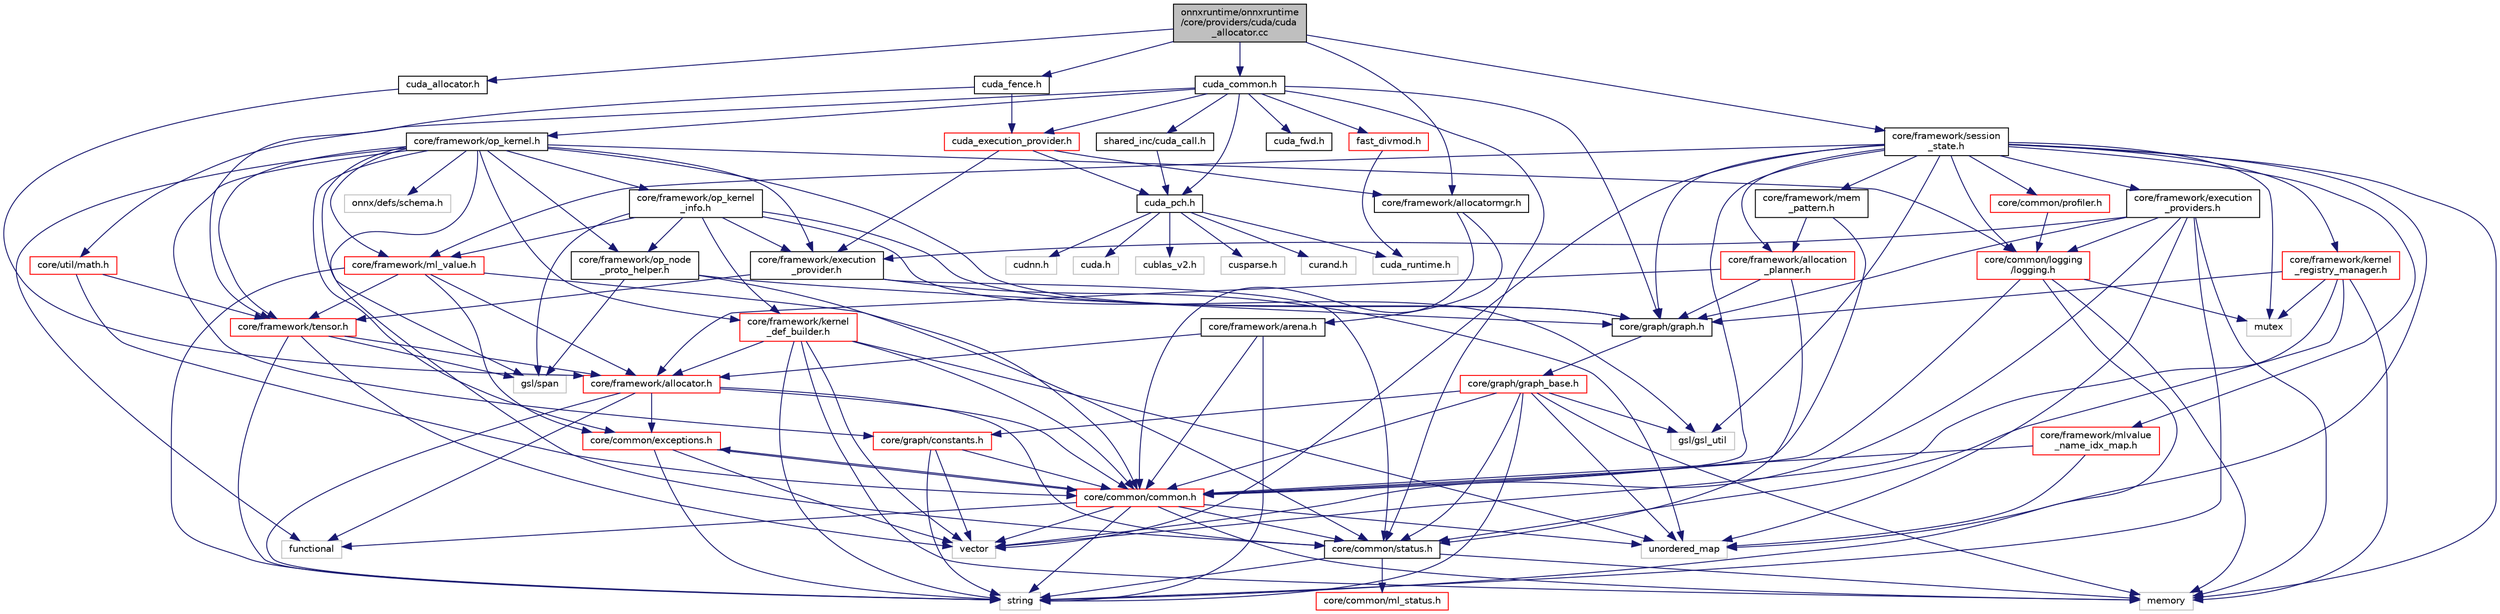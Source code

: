 digraph "onnxruntime/onnxruntime/core/providers/cuda/cuda_allocator.cc"
{
  edge [fontname="Helvetica",fontsize="10",labelfontname="Helvetica",labelfontsize="10"];
  node [fontname="Helvetica",fontsize="10",shape=record];
  Node0 [label="onnxruntime/onnxruntime\l/core/providers/cuda/cuda\l_allocator.cc",height=0.2,width=0.4,color="black", fillcolor="grey75", style="filled", fontcolor="black"];
  Node0 -> Node1 [color="midnightblue",fontsize="10",style="solid",fontname="Helvetica"];
  Node1 [label="cuda_common.h",height=0.2,width=0.4,color="black", fillcolor="white", style="filled",URL="$cuda__common_8h.html"];
  Node1 -> Node2 [color="midnightblue",fontsize="10",style="solid",fontname="Helvetica"];
  Node2 [label="cuda_pch.h",height=0.2,width=0.4,color="black", fillcolor="white", style="filled",URL="$cuda__pch_8h.html"];
  Node2 -> Node3 [color="midnightblue",fontsize="10",style="solid",fontname="Helvetica"];
  Node3 [label="cuda.h",height=0.2,width=0.4,color="grey75", fillcolor="white", style="filled"];
  Node2 -> Node4 [color="midnightblue",fontsize="10",style="solid",fontname="Helvetica"];
  Node4 [label="cuda_runtime.h",height=0.2,width=0.4,color="grey75", fillcolor="white", style="filled"];
  Node2 -> Node5 [color="midnightblue",fontsize="10",style="solid",fontname="Helvetica"];
  Node5 [label="cublas_v2.h",height=0.2,width=0.4,color="grey75", fillcolor="white", style="filled"];
  Node2 -> Node6 [color="midnightblue",fontsize="10",style="solid",fontname="Helvetica"];
  Node6 [label="cusparse.h",height=0.2,width=0.4,color="grey75", fillcolor="white", style="filled"];
  Node2 -> Node7 [color="midnightblue",fontsize="10",style="solid",fontname="Helvetica"];
  Node7 [label="curand.h",height=0.2,width=0.4,color="grey75", fillcolor="white", style="filled"];
  Node2 -> Node8 [color="midnightblue",fontsize="10",style="solid",fontname="Helvetica"];
  Node8 [label="cudnn.h",height=0.2,width=0.4,color="grey75", fillcolor="white", style="filled"];
  Node1 -> Node9 [color="midnightblue",fontsize="10",style="solid",fontname="Helvetica"];
  Node9 [label="core/common/status.h",height=0.2,width=0.4,color="black", fillcolor="white", style="filled",URL="$status_8h.html"];
  Node9 -> Node10 [color="midnightblue",fontsize="10",style="solid",fontname="Helvetica"];
  Node10 [label="memory",height=0.2,width=0.4,color="grey75", fillcolor="white", style="filled"];
  Node9 -> Node11 [color="midnightblue",fontsize="10",style="solid",fontname="Helvetica"];
  Node11 [label="string",height=0.2,width=0.4,color="grey75", fillcolor="white", style="filled"];
  Node9 -> Node12 [color="midnightblue",fontsize="10",style="solid",fontname="Helvetica"];
  Node12 [label="core/common/ml_status.h",height=0.2,width=0.4,color="red", fillcolor="white", style="filled",URL="$ml__status_8h.html"];
  Node1 -> Node14 [color="midnightblue",fontsize="10",style="solid",fontname="Helvetica"];
  Node14 [label="core/framework/op_kernel.h",height=0.2,width=0.4,color="black", fillcolor="white", style="filled",URL="$op__kernel_8h.html"];
  Node14 -> Node15 [color="midnightblue",fontsize="10",style="solid",fontname="Helvetica"];
  Node15 [label="functional",height=0.2,width=0.4,color="grey75", fillcolor="white", style="filled"];
  Node14 -> Node16 [color="midnightblue",fontsize="10",style="solid",fontname="Helvetica"];
  Node16 [label="core/common/exceptions.h",height=0.2,width=0.4,color="red", fillcolor="white", style="filled",URL="$exceptions_8h.html"];
  Node16 -> Node11 [color="midnightblue",fontsize="10",style="solid",fontname="Helvetica"];
  Node16 -> Node21 [color="midnightblue",fontsize="10",style="solid",fontname="Helvetica"];
  Node21 [label="vector",height=0.2,width=0.4,color="grey75", fillcolor="white", style="filled"];
  Node16 -> Node22 [color="midnightblue",fontsize="10",style="solid",fontname="Helvetica"];
  Node22 [label="core/common/common.h",height=0.2,width=0.4,color="red", fillcolor="white", style="filled",URL="$include_2onnxruntime_2core_2common_2common_8h.html"];
  Node22 -> Node15 [color="midnightblue",fontsize="10",style="solid",fontname="Helvetica"];
  Node22 -> Node10 [color="midnightblue",fontsize="10",style="solid",fontname="Helvetica"];
  Node22 -> Node11 [color="midnightblue",fontsize="10",style="solid",fontname="Helvetica"];
  Node22 -> Node27 [color="midnightblue",fontsize="10",style="solid",fontname="Helvetica"];
  Node27 [label="unordered_map",height=0.2,width=0.4,color="grey75", fillcolor="white", style="filled"];
  Node22 -> Node21 [color="midnightblue",fontsize="10",style="solid",fontname="Helvetica"];
  Node22 -> Node16 [color="midnightblue",fontsize="10",style="solid",fontname="Helvetica"];
  Node22 -> Node9 [color="midnightblue",fontsize="10",style="solid",fontname="Helvetica"];
  Node14 -> Node30 [color="midnightblue",fontsize="10",style="solid",fontname="Helvetica"];
  Node30 [label="core/common/logging\l/logging.h",height=0.2,width=0.4,color="red", fillcolor="white", style="filled",URL="$logging_8h.html"];
  Node30 -> Node10 [color="midnightblue",fontsize="10",style="solid",fontname="Helvetica"];
  Node30 -> Node34 [color="midnightblue",fontsize="10",style="solid",fontname="Helvetica"];
  Node34 [label="mutex",height=0.2,width=0.4,color="grey75", fillcolor="white", style="filled"];
  Node30 -> Node11 [color="midnightblue",fontsize="10",style="solid",fontname="Helvetica"];
  Node30 -> Node22 [color="midnightblue",fontsize="10",style="solid",fontname="Helvetica"];
  Node14 -> Node9 [color="midnightblue",fontsize="10",style="solid",fontname="Helvetica"];
  Node14 -> Node39 [color="midnightblue",fontsize="10",style="solid",fontname="Helvetica"];
  Node39 [label="core/framework/execution\l_provider.h",height=0.2,width=0.4,color="black", fillcolor="white", style="filled",URL="$execution__provider_8h.html"];
  Node39 -> Node27 [color="midnightblue",fontsize="10",style="solid",fontname="Helvetica"];
  Node39 -> Node9 [color="midnightblue",fontsize="10",style="solid",fontname="Helvetica"];
  Node39 -> Node40 [color="midnightblue",fontsize="10",style="solid",fontname="Helvetica"];
  Node40 [label="core/framework/tensor.h",height=0.2,width=0.4,color="red", fillcolor="white", style="filled",URL="$tensor_8h.html"];
  Node40 -> Node11 [color="midnightblue",fontsize="10",style="solid",fontname="Helvetica"];
  Node40 -> Node21 [color="midnightblue",fontsize="10",style="solid",fontname="Helvetica"];
  Node40 -> Node42 [color="midnightblue",fontsize="10",style="solid",fontname="Helvetica"];
  Node42 [label="gsl/span",height=0.2,width=0.4,color="grey75", fillcolor="white", style="filled"];
  Node40 -> Node43 [color="midnightblue",fontsize="10",style="solid",fontname="Helvetica"];
  Node43 [label="core/framework/allocator.h",height=0.2,width=0.4,color="red", fillcolor="white", style="filled",URL="$framework_2allocator_8h.html"];
  Node43 -> Node15 [color="midnightblue",fontsize="10",style="solid",fontname="Helvetica"];
  Node43 -> Node11 [color="midnightblue",fontsize="10",style="solid",fontname="Helvetica"];
  Node43 -> Node22 [color="midnightblue",fontsize="10",style="solid",fontname="Helvetica"];
  Node43 -> Node16 [color="midnightblue",fontsize="10",style="solid",fontname="Helvetica"];
  Node43 -> Node9 [color="midnightblue",fontsize="10",style="solid",fontname="Helvetica"];
  Node14 -> Node57 [color="midnightblue",fontsize="10",style="solid",fontname="Helvetica"];
  Node57 [label="core/framework/kernel\l_def_builder.h",height=0.2,width=0.4,color="red", fillcolor="white", style="filled",URL="$kernel__def__builder_8h.html"];
  Node57 -> Node10 [color="midnightblue",fontsize="10",style="solid",fontname="Helvetica"];
  Node57 -> Node11 [color="midnightblue",fontsize="10",style="solid",fontname="Helvetica"];
  Node57 -> Node27 [color="midnightblue",fontsize="10",style="solid",fontname="Helvetica"];
  Node57 -> Node21 [color="midnightblue",fontsize="10",style="solid",fontname="Helvetica"];
  Node57 -> Node22 [color="midnightblue",fontsize="10",style="solid",fontname="Helvetica"];
  Node57 -> Node43 [color="midnightblue",fontsize="10",style="solid",fontname="Helvetica"];
  Node14 -> Node59 [color="midnightblue",fontsize="10",style="solid",fontname="Helvetica"];
  Node59 [label="core/framework/ml_value.h",height=0.2,width=0.4,color="red", fillcolor="white", style="filled",URL="$ml__value_8h.html"];
  Node59 -> Node11 [color="midnightblue",fontsize="10",style="solid",fontname="Helvetica"];
  Node59 -> Node22 [color="midnightblue",fontsize="10",style="solid",fontname="Helvetica"];
  Node59 -> Node16 [color="midnightblue",fontsize="10",style="solid",fontname="Helvetica"];
  Node59 -> Node43 [color="midnightblue",fontsize="10",style="solid",fontname="Helvetica"];
  Node59 -> Node40 [color="midnightblue",fontsize="10",style="solid",fontname="Helvetica"];
  Node14 -> Node60 [color="midnightblue",fontsize="10",style="solid",fontname="Helvetica"];
  Node60 [label="core/framework/op_kernel\l_info.h",height=0.2,width=0.4,color="black", fillcolor="white", style="filled",URL="$op__kernel__info_8h.html"];
  Node60 -> Node39 [color="midnightblue",fontsize="10",style="solid",fontname="Helvetica"];
  Node60 -> Node57 [color="midnightblue",fontsize="10",style="solid",fontname="Helvetica"];
  Node60 -> Node59 [color="midnightblue",fontsize="10",style="solid",fontname="Helvetica"];
  Node60 -> Node61 [color="midnightblue",fontsize="10",style="solid",fontname="Helvetica"];
  Node61 [label="core/framework/op_node\l_proto_helper.h",height=0.2,width=0.4,color="black", fillcolor="white", style="filled",URL="$op__node__proto__helper_8h.html"];
  Node61 -> Node9 [color="midnightblue",fontsize="10",style="solid",fontname="Helvetica"];
  Node61 -> Node62 [color="midnightblue",fontsize="10",style="solid",fontname="Helvetica"];
  Node62 [label="core/graph/graph.h",height=0.2,width=0.4,color="black", fillcolor="white", style="filled",URL="$graph_8h.html"];
  Node62 -> Node63 [color="midnightblue",fontsize="10",style="solid",fontname="Helvetica"];
  Node63 [label="core/graph/graph_base.h",height=0.2,width=0.4,color="red", fillcolor="white", style="filled",URL="$graph__base_8h.html"];
  Node63 -> Node10 [color="midnightblue",fontsize="10",style="solid",fontname="Helvetica"];
  Node63 -> Node11 [color="midnightblue",fontsize="10",style="solid",fontname="Helvetica"];
  Node63 -> Node27 [color="midnightblue",fontsize="10",style="solid",fontname="Helvetica"];
  Node63 -> Node22 [color="midnightblue",fontsize="10",style="solid",fontname="Helvetica"];
  Node63 -> Node9 [color="midnightblue",fontsize="10",style="solid",fontname="Helvetica"];
  Node63 -> Node67 [color="midnightblue",fontsize="10",style="solid",fontname="Helvetica"];
  Node67 [label="core/graph/constants.h",height=0.2,width=0.4,color="red", fillcolor="white", style="filled",URL="$constants_8h.html"];
  Node67 -> Node11 [color="midnightblue",fontsize="10",style="solid",fontname="Helvetica"];
  Node67 -> Node21 [color="midnightblue",fontsize="10",style="solid",fontname="Helvetica"];
  Node67 -> Node22 [color="midnightblue",fontsize="10",style="solid",fontname="Helvetica"];
  Node63 -> Node73 [color="midnightblue",fontsize="10",style="solid",fontname="Helvetica"];
  Node73 [label="gsl/gsl_util",height=0.2,width=0.4,color="grey75", fillcolor="white", style="filled"];
  Node61 -> Node42 [color="midnightblue",fontsize="10",style="solid",fontname="Helvetica"];
  Node60 -> Node62 [color="midnightblue",fontsize="10",style="solid",fontname="Helvetica"];
  Node60 -> Node42 [color="midnightblue",fontsize="10",style="solid",fontname="Helvetica"];
  Node60 -> Node73 [color="midnightblue",fontsize="10",style="solid",fontname="Helvetica"];
  Node14 -> Node61 [color="midnightblue",fontsize="10",style="solid",fontname="Helvetica"];
  Node14 -> Node40 [color="midnightblue",fontsize="10",style="solid",fontname="Helvetica"];
  Node14 -> Node67 [color="midnightblue",fontsize="10",style="solid",fontname="Helvetica"];
  Node14 -> Node62 [color="midnightblue",fontsize="10",style="solid",fontname="Helvetica"];
  Node14 -> Node42 [color="midnightblue",fontsize="10",style="solid",fontname="Helvetica"];
  Node14 -> Node71 [color="midnightblue",fontsize="10",style="solid",fontname="Helvetica"];
  Node71 [label="onnx/defs/schema.h",height=0.2,width=0.4,color="grey75", fillcolor="white", style="filled"];
  Node1 -> Node62 [color="midnightblue",fontsize="10",style="solid",fontname="Helvetica"];
  Node1 -> Node75 [color="midnightblue",fontsize="10",style="solid",fontname="Helvetica"];
  Node75 [label="shared_inc/cuda_call.h",height=0.2,width=0.4,color="black", fillcolor="white", style="filled",URL="$cuda__call_8h.html"];
  Node75 -> Node2 [color="midnightblue",fontsize="10",style="solid",fontname="Helvetica"];
  Node1 -> Node76 [color="midnightblue",fontsize="10",style="solid",fontname="Helvetica"];
  Node76 [label="cuda_execution_provider.h",height=0.2,width=0.4,color="red", fillcolor="white", style="filled",URL="$cuda__execution__provider_8h.html"];
  Node76 -> Node2 [color="midnightblue",fontsize="10",style="solid",fontname="Helvetica"];
  Node76 -> Node79 [color="midnightblue",fontsize="10",style="solid",fontname="Helvetica"];
  Node79 [label="core/framework/allocatormgr.h",height=0.2,width=0.4,color="black", fillcolor="white", style="filled",URL="$allocatormgr_8h.html"];
  Node79 -> Node22 [color="midnightblue",fontsize="10",style="solid",fontname="Helvetica"];
  Node79 -> Node80 [color="midnightblue",fontsize="10",style="solid",fontname="Helvetica"];
  Node80 [label="core/framework/arena.h",height=0.2,width=0.4,color="black", fillcolor="white", style="filled",URL="$arena_8h.html"];
  Node80 -> Node11 [color="midnightblue",fontsize="10",style="solid",fontname="Helvetica"];
  Node80 -> Node22 [color="midnightblue",fontsize="10",style="solid",fontname="Helvetica"];
  Node80 -> Node43 [color="midnightblue",fontsize="10",style="solid",fontname="Helvetica"];
  Node76 -> Node39 [color="midnightblue",fontsize="10",style="solid",fontname="Helvetica"];
  Node1 -> Node82 [color="midnightblue",fontsize="10",style="solid",fontname="Helvetica"];
  Node82 [label="fast_divmod.h",height=0.2,width=0.4,color="red", fillcolor="white", style="filled",URL="$fast__divmod_8h.html"];
  Node82 -> Node4 [color="midnightblue",fontsize="10",style="solid",fontname="Helvetica"];
  Node1 -> Node85 [color="midnightblue",fontsize="10",style="solid",fontname="Helvetica"];
  Node85 [label="core/util/math.h",height=0.2,width=0.4,color="red", fillcolor="white", style="filled",URL="$math_8h.html"];
  Node85 -> Node22 [color="midnightblue",fontsize="10",style="solid",fontname="Helvetica"];
  Node85 -> Node40 [color="midnightblue",fontsize="10",style="solid",fontname="Helvetica"];
  Node1 -> Node87 [color="midnightblue",fontsize="10",style="solid",fontname="Helvetica"];
  Node87 [label="cuda_fwd.h",height=0.2,width=0.4,color="black", fillcolor="white", style="filled",URL="$cuda__fwd_8h.html"];
  Node0 -> Node88 [color="midnightblue",fontsize="10",style="solid",fontname="Helvetica"];
  Node88 [label="cuda_allocator.h",height=0.2,width=0.4,color="black", fillcolor="white", style="filled",URL="$cuda__allocator_8h.html"];
  Node88 -> Node43 [color="midnightblue",fontsize="10",style="solid",fontname="Helvetica"];
  Node0 -> Node79 [color="midnightblue",fontsize="10",style="solid",fontname="Helvetica"];
  Node0 -> Node89 [color="midnightblue",fontsize="10",style="solid",fontname="Helvetica"];
  Node89 [label="core/framework/session\l_state.h",height=0.2,width=0.4,color="black", fillcolor="white", style="filled",URL="$session__state_8h.html"];
  Node89 -> Node10 [color="midnightblue",fontsize="10",style="solid",fontname="Helvetica"];
  Node89 -> Node34 [color="midnightblue",fontsize="10",style="solid",fontname="Helvetica"];
  Node89 -> Node27 [color="midnightblue",fontsize="10",style="solid",fontname="Helvetica"];
  Node89 -> Node21 [color="midnightblue",fontsize="10",style="solid",fontname="Helvetica"];
  Node89 -> Node73 [color="midnightblue",fontsize="10",style="solid",fontname="Helvetica"];
  Node89 -> Node22 [color="midnightblue",fontsize="10",style="solid",fontname="Helvetica"];
  Node89 -> Node30 [color="midnightblue",fontsize="10",style="solid",fontname="Helvetica"];
  Node89 -> Node90 [color="midnightblue",fontsize="10",style="solid",fontname="Helvetica"];
  Node90 [label="core/common/profiler.h",height=0.2,width=0.4,color="red", fillcolor="white", style="filled",URL="$profiler_8h.html"];
  Node90 -> Node30 [color="midnightblue",fontsize="10",style="solid",fontname="Helvetica"];
  Node89 -> Node92 [color="midnightblue",fontsize="10",style="solid",fontname="Helvetica"];
  Node92 [label="core/framework/allocation\l_planner.h",height=0.2,width=0.4,color="red", fillcolor="white", style="filled",URL="$allocation__planner_8h.html"];
  Node92 -> Node9 [color="midnightblue",fontsize="10",style="solid",fontname="Helvetica"];
  Node92 -> Node43 [color="midnightblue",fontsize="10",style="solid",fontname="Helvetica"];
  Node92 -> Node62 [color="midnightblue",fontsize="10",style="solid",fontname="Helvetica"];
  Node89 -> Node95 [color="midnightblue",fontsize="10",style="solid",fontname="Helvetica"];
  Node95 [label="core/framework/execution\l_providers.h",height=0.2,width=0.4,color="black", fillcolor="white", style="filled",URL="$execution__providers_8h.html"];
  Node95 -> Node10 [color="midnightblue",fontsize="10",style="solid",fontname="Helvetica"];
  Node95 -> Node11 [color="midnightblue",fontsize="10",style="solid",fontname="Helvetica"];
  Node95 -> Node27 [color="midnightblue",fontsize="10",style="solid",fontname="Helvetica"];
  Node95 -> Node21 [color="midnightblue",fontsize="10",style="solid",fontname="Helvetica"];
  Node95 -> Node39 [color="midnightblue",fontsize="10",style="solid",fontname="Helvetica"];
  Node95 -> Node62 [color="midnightblue",fontsize="10",style="solid",fontname="Helvetica"];
  Node95 -> Node30 [color="midnightblue",fontsize="10",style="solid",fontname="Helvetica"];
  Node89 -> Node96 [color="midnightblue",fontsize="10",style="solid",fontname="Helvetica"];
  Node96 [label="core/framework/kernel\l_registry_manager.h",height=0.2,width=0.4,color="red", fillcolor="white", style="filled",URL="$kernel__registry__manager_8h.html"];
  Node96 -> Node10 [color="midnightblue",fontsize="10",style="solid",fontname="Helvetica"];
  Node96 -> Node21 [color="midnightblue",fontsize="10",style="solid",fontname="Helvetica"];
  Node96 -> Node34 [color="midnightblue",fontsize="10",style="solid",fontname="Helvetica"];
  Node96 -> Node9 [color="midnightblue",fontsize="10",style="solid",fontname="Helvetica"];
  Node96 -> Node62 [color="midnightblue",fontsize="10",style="solid",fontname="Helvetica"];
  Node89 -> Node98 [color="midnightblue",fontsize="10",style="solid",fontname="Helvetica"];
  Node98 [label="core/framework/mem\l_pattern.h",height=0.2,width=0.4,color="black", fillcolor="white", style="filled",URL="$mem__pattern_8h.html"];
  Node98 -> Node22 [color="midnightblue",fontsize="10",style="solid",fontname="Helvetica"];
  Node98 -> Node92 [color="midnightblue",fontsize="10",style="solid",fontname="Helvetica"];
  Node89 -> Node59 [color="midnightblue",fontsize="10",style="solid",fontname="Helvetica"];
  Node89 -> Node99 [color="midnightblue",fontsize="10",style="solid",fontname="Helvetica"];
  Node99 [label="core/framework/mlvalue\l_name_idx_map.h",height=0.2,width=0.4,color="red", fillcolor="white", style="filled",URL="$mlvalue__name__idx__map_8h.html"];
  Node99 -> Node27 [color="midnightblue",fontsize="10",style="solid",fontname="Helvetica"];
  Node99 -> Node22 [color="midnightblue",fontsize="10",style="solid",fontname="Helvetica"];
  Node89 -> Node62 [color="midnightblue",fontsize="10",style="solid",fontname="Helvetica"];
  Node0 -> Node100 [color="midnightblue",fontsize="10",style="solid",fontname="Helvetica"];
  Node100 [label="cuda_fence.h",height=0.2,width=0.4,color="black", fillcolor="white", style="filled",URL="$cuda__fence_8h.html"];
  Node100 -> Node40 [color="midnightblue",fontsize="10",style="solid",fontname="Helvetica"];
  Node100 -> Node76 [color="midnightblue",fontsize="10",style="solid",fontname="Helvetica"];
}
